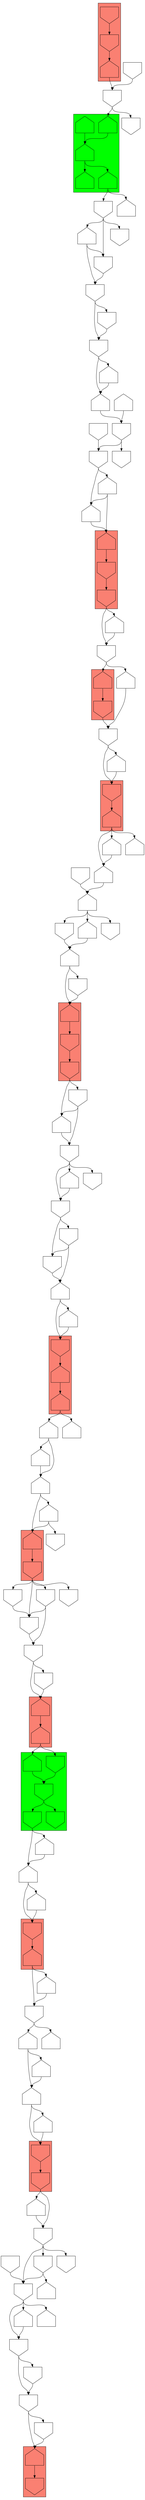 digraph asm {
	edge [headport=n,tailport=s];
subgraph cluster_C7210_5924_21514 {
	7210 [label="",height=1,width=1,shape=invhouse];
	5924 [label="",height=1,width=1,shape=house];
	21514 [label="",height=1,width=1,shape=house];
	style=filled;
	fillcolor=salmon;
}
subgraph cluster_C2224_2548 {
	2224 [label="",height=1,width=1,shape=house];
	2548 [label="",height=1,width=1,shape=invhouse];
	style=filled;
	fillcolor=salmon;
}
subgraph cluster_C1160_4071 {
	1160 [label="",height=1,width=1,shape=house];
	4071 [label="",height=1,width=1,shape=house];
	style=filled;
	fillcolor=salmon;
}
subgraph cluster_R9182_9184_2838_1084_10684 {
	9182 [label="",height=1,width=1,shape=invhouse];
	9184 [label="",height=1,width=1,shape=house];
	2838 [label="",height=1,width=1,shape=invhouse];
	1084 [label="",height=1,width=1,shape=invhouse];
	10684 [label="",height=1,width=1,shape=invhouse];
	style=filled;
	fillcolor=green;
}
subgraph cluster_C16547_2393 {
	16547 [label="",height=1,width=1,shape=invhouse];
	2393 [label="",height=1,width=1,shape=house];
	style=filled;
	fillcolor=salmon;
}
subgraph cluster_C6225_4329 {
	6225 [label="",height=1,width=1,shape=invhouse];
	4329 [label="",height=1,width=1,shape=invhouse];
	style=filled;
	fillcolor=salmon;
}
subgraph cluster_C1155_5539 {
	1155 [label="",height=1,width=1,shape=house];
	5539 [label="",height=1,width=1,shape=invhouse];
	style=filled;
	fillcolor=salmon;
}
subgraph cluster_C6627_19426_15037 {
	6627 [label="",height=1,width=1,shape=house];
	19426 [label="",height=1,width=1,shape=invhouse];
	15037 [label="",height=1,width=1,shape=invhouse];
	style=filled;
	fillcolor=salmon;
}
subgraph cluster_C8607_10674 {
	8607 [label="",height=1,width=1,shape=invhouse];
	10674 [label="",height=1,width=1,shape=house];
	style=filled;
	fillcolor=salmon;
}
subgraph cluster_C3509_9590 {
	3509 [label="",height=1,width=1,shape=house];
	9590 [label="",height=1,width=1,shape=invhouse];
	style=filled;
	fillcolor=salmon;
}
subgraph cluster_C1584_13648_20368 {
	1584 [label="",height=1,width=1,shape=house];
	13648 [label="",height=1,width=1,shape=invhouse];
	20368 [label="",height=1,width=1,shape=invhouse];
	style=filled;
	fillcolor=salmon;
}
subgraph cluster_R11904_16445_19253_12971_21115 {
	11904 [label="",height=1,width=1,shape=house];
	16445 [label="",height=1,width=1,shape=house];
	19253 [label="",height=1,width=1,shape=house];
	12971 [label="",height=1,width=1,shape=house];
	21115 [label="",height=1,width=1,shape=house];
	style=filled;
	fillcolor=green;
}
subgraph cluster_C12077_3150_5440 {
	12077 [label="",height=1,width=1,shape=invhouse];
	3150 [label="",height=1,width=1,shape=invhouse];
	5440 [label="",height=1,width=1,shape=house];
	style=filled;
	fillcolor=salmon;
}
	2302 [label="",height=1,width=1,shape=house];
	1049 [label="",height=1,width=1,shape=house];
	3508 [label="",height=1,width=1,shape=house];
	6719 [label="",height=1,width=1,shape=invhouse];
	9655 [label="",height=1,width=1,shape=invhouse];
	6274 [label="",height=1,width=1,shape=invhouse];
	6099 [label="",height=1,width=1,shape=house];
	16230 [label="",height=1,width=1,shape=house];
	4772 [label="",height=1,width=1,shape=invhouse];
	3669 [label="",height=1,width=1,shape=house];
	718 [label="",height=1,width=1,shape=house];
	8668 [label="",height=1,width=1,shape=house];
	20773 [label="",height=1,width=1,shape=invhouse];
	7811 [label="",height=1,width=1,shape=invhouse];
	9671 [label="",height=1,width=1,shape=house];
	21472 [label="",height=1,width=1,shape=invhouse];
	2964 [label="",height=1,width=1,shape=invhouse];
	1644 [label="",height=1,width=1,shape=invhouse];
	5318 [label="",height=1,width=1,shape=invhouse];
	16395 [label="",height=1,width=1,shape=invhouse];
	17302 [label="",height=1,width=1,shape=house];
	17278 [label="",height=1,width=1,shape=house];
	9576 [label="",height=1,width=1,shape=invhouse];
	8519 [label="",height=1,width=1,shape=invhouse];
	10984 [label="",height=1,width=1,shape=house];
	10471 [label="",height=1,width=1,shape=house];
	8926 [label="",height=1,width=1,shape=house];
	14557 [label="",height=1,width=1,shape=house];
	12616 [label="",height=1,width=1,shape=house];
	18210 [label="",height=1,width=1,shape=invhouse];
	11573 [label="",height=1,width=1,shape=invhouse];
	12779 [label="",height=1,width=1,shape=invhouse];
	8407 [label="",height=1,width=1,shape=house];
	9146 [label="",height=1,width=1,shape=invhouse];
	7349 [label="",height=1,width=1,shape=house];
	3568 [label="",height=1,width=1,shape=house];
	11633 [label="",height=1,width=1,shape=house];
	2876 [label="",height=1,width=1,shape=invhouse];
	4427 [label="",height=1,width=1,shape=invhouse];
	8338 [label="",height=1,width=1,shape=invhouse];
	280 [label="",height=1,width=1,shape=invhouse];
	17273 [label="",height=1,width=1,shape=house];
	17276 [label="",height=1,width=1,shape=invhouse];
	10733 [label="",height=1,width=1,shape=house];
	13825 [label="",height=1,width=1,shape=invhouse];
	7750 [label="",height=1,width=1,shape=house];
	11950 [label="",height=1,width=1,shape=invhouse];
	7731 [label="",height=1,width=1,shape=invhouse];
	197 [label="",height=1,width=1,shape=house];
	10084 [label="",height=1,width=1,shape=house];
	10088 [label="",height=1,width=1,shape=invhouse];
	6873 [label="",height=1,width=1,shape=invhouse];
	6962 [label="",height=1,width=1,shape=house];
	9641 [label="",height=1,width=1,shape=house];
	18707 [label="",height=1,width=1,shape=house];
	7240 [label="",height=1,width=1,shape=invhouse];
	15080 [label="",height=1,width=1,shape=house];
	4926 [label="",height=1,width=1,shape=invhouse];
	9787 [label="",height=1,width=1,shape=house];
	18209 [label="",height=1,width=1,shape=house];
	12234 [label="",height=1,width=1,shape=house];
	3755 [label="",height=1,width=1,shape=invhouse];
	16968 [label="",height=1,width=1,shape=house];
	7359 [label="",height=1,width=1,shape=invhouse];
	19898 [label="",height=1,width=1,shape=invhouse];
	12823 [label="",height=1,width=1,shape=invhouse];
	7301 [label="",height=1,width=1,shape=house];
	8374 [label="",height=1,width=1,shape=house];
	21218 [label="",height=1,width=1,shape=invhouse];
	6434 [label="",height=1,width=1,shape=invhouse];
	9045 [label="",height=1,width=1,shape=invhouse];
	3562 [label="",height=1,width=1,shape=house];
	4608 [label="",height=1,width=1,shape=invhouse];
	4993 [label="",height=1,width=1,shape=invhouse];
	15392 [label="",height=1,width=1,shape=invhouse];
	18663 [label="",height=1,width=1,shape=house];
	10965 [label="",height=1,width=1,shape=invhouse];
	11930 [label="",height=1,width=1,shape=invhouse];
	9860 [label="",height=1,width=1,shape=invhouse];
	17978 [label="",height=1,width=1,shape=house];
	7210 -> 5924
	5924 -> 21514
	21514 -> 2302
	21514 -> 7349
	2302 -> 1049
	2302 -> 3508
	1049 -> 3508
	3508 -> 2224
	3508 -> 8407
	2224 -> 2548
	2548 -> 6719
	2548 -> 9655
	2548 -> 11573
	2548 -> 12779
	6719 -> 9655
	9655 -> 6274
	6274 -> 1160
	6274 -> 18210
	1160 -> 4071
	4071 -> 9182
	4071 -> 9184
	9182 -> 2838
	2838 -> 1084
	2838 -> 10684
	1084 -> 6099
	1084 -> 12616
	6099 -> 16230
	6099 -> 16547
	16230 -> 16547
	16547 -> 2393
	2393 -> 4772
	2393 -> 14557
	4772 -> 3669
	4772 -> 8926
	3669 -> 718
	3669 -> 10471
	718 -> 6225
	718 -> 10984
	6225 -> 4329
	4329 -> 8668
	4329 -> 20773
	8668 -> 20773
	20773 -> 7811
	20773 -> 8519
	20773 -> 21472
	7811 -> 9671
	7811 -> 21472
	21472 -> 2964
	21472 -> 17278
	21472 -> 17302
	2964 -> 1644
	2964 -> 16395
	1644 -> 1155
	1644 -> 5318
	1155 -> 5539
	5318 -> 1155
	16395 -> 1644
	17302 -> 2964
	9576 -> 21472
	10984 -> 6225
	10471 -> 718
	14557 -> 4772
	12616 -> 6099
	9184 -> 2838
	18210 -> 1160
	11573 -> 6274
	11573 -> 9655
	8407 -> 2224
	8407 -> 9146
	3568 -> 7210
	3568 -> 11633
	11633 -> 7210
	2876 -> 3568
	4427 -> 2876
	4427 -> 8338
	8338 -> 2876
	8338 -> 3568
	280 -> 4427
	280 -> 17273
	280 -> 17276
	17273 -> 4427
	10733 -> 280
	13825 -> 280
	13825 -> 10733
	15037 -> 10733
	15037 -> 13825
	19426 -> 15037
	6627 -> 19426
	7750 -> 6627
	7750 -> 11950
	11950 -> 6627
	7731 -> 7750
	197 -> 7731
	197 -> 10084
	197 -> 10088
	10084 -> 7750
	6873 -> 197
	6962 -> 197
	9641 -> 6962
	10674 -> 6962
	10674 -> 9641
	10674 -> 18707
	8607 -> 10674
	7240 -> 8607
	7240 -> 15080
	15080 -> 8607
	9590 -> 7240
	3509 -> 9590
	4926 -> 3509
	4926 -> 9787
	9787 -> 7240
	18209 -> 4926
	20368 -> 4926
	20368 -> 18209
	13648 -> 20368
	1584 -> 13648
	12234 -> 1584
	3755 -> 12234
	3755 -> 16968
	16968 -> 1584
	16968 -> 12234
	7359 -> 3755
	19898 -> 3755
	19898 -> 12823
	7301 -> 19898
	8374 -> 7301
	21218 -> 7301
	21218 -> 8374
	6434 -> 9045
	6434 -> 21218
	9045 -> 21218
	3562 -> 4608
	3562 -> 6434
	4608 -> 6434
	4993 -> 3562
	4993 -> 4608
	4993 -> 15392
	21115 -> 4993
	21115 -> 18663
	19253 -> 12971
	19253 -> 21115
	11904 -> 19253
	10965 -> 11904
	10965 -> 11930
	5440 -> 10965
	3150 -> 5440
	12077 -> 3150
	9860 -> 10965
	16445 -> 19253
	17978 -> 19898
}